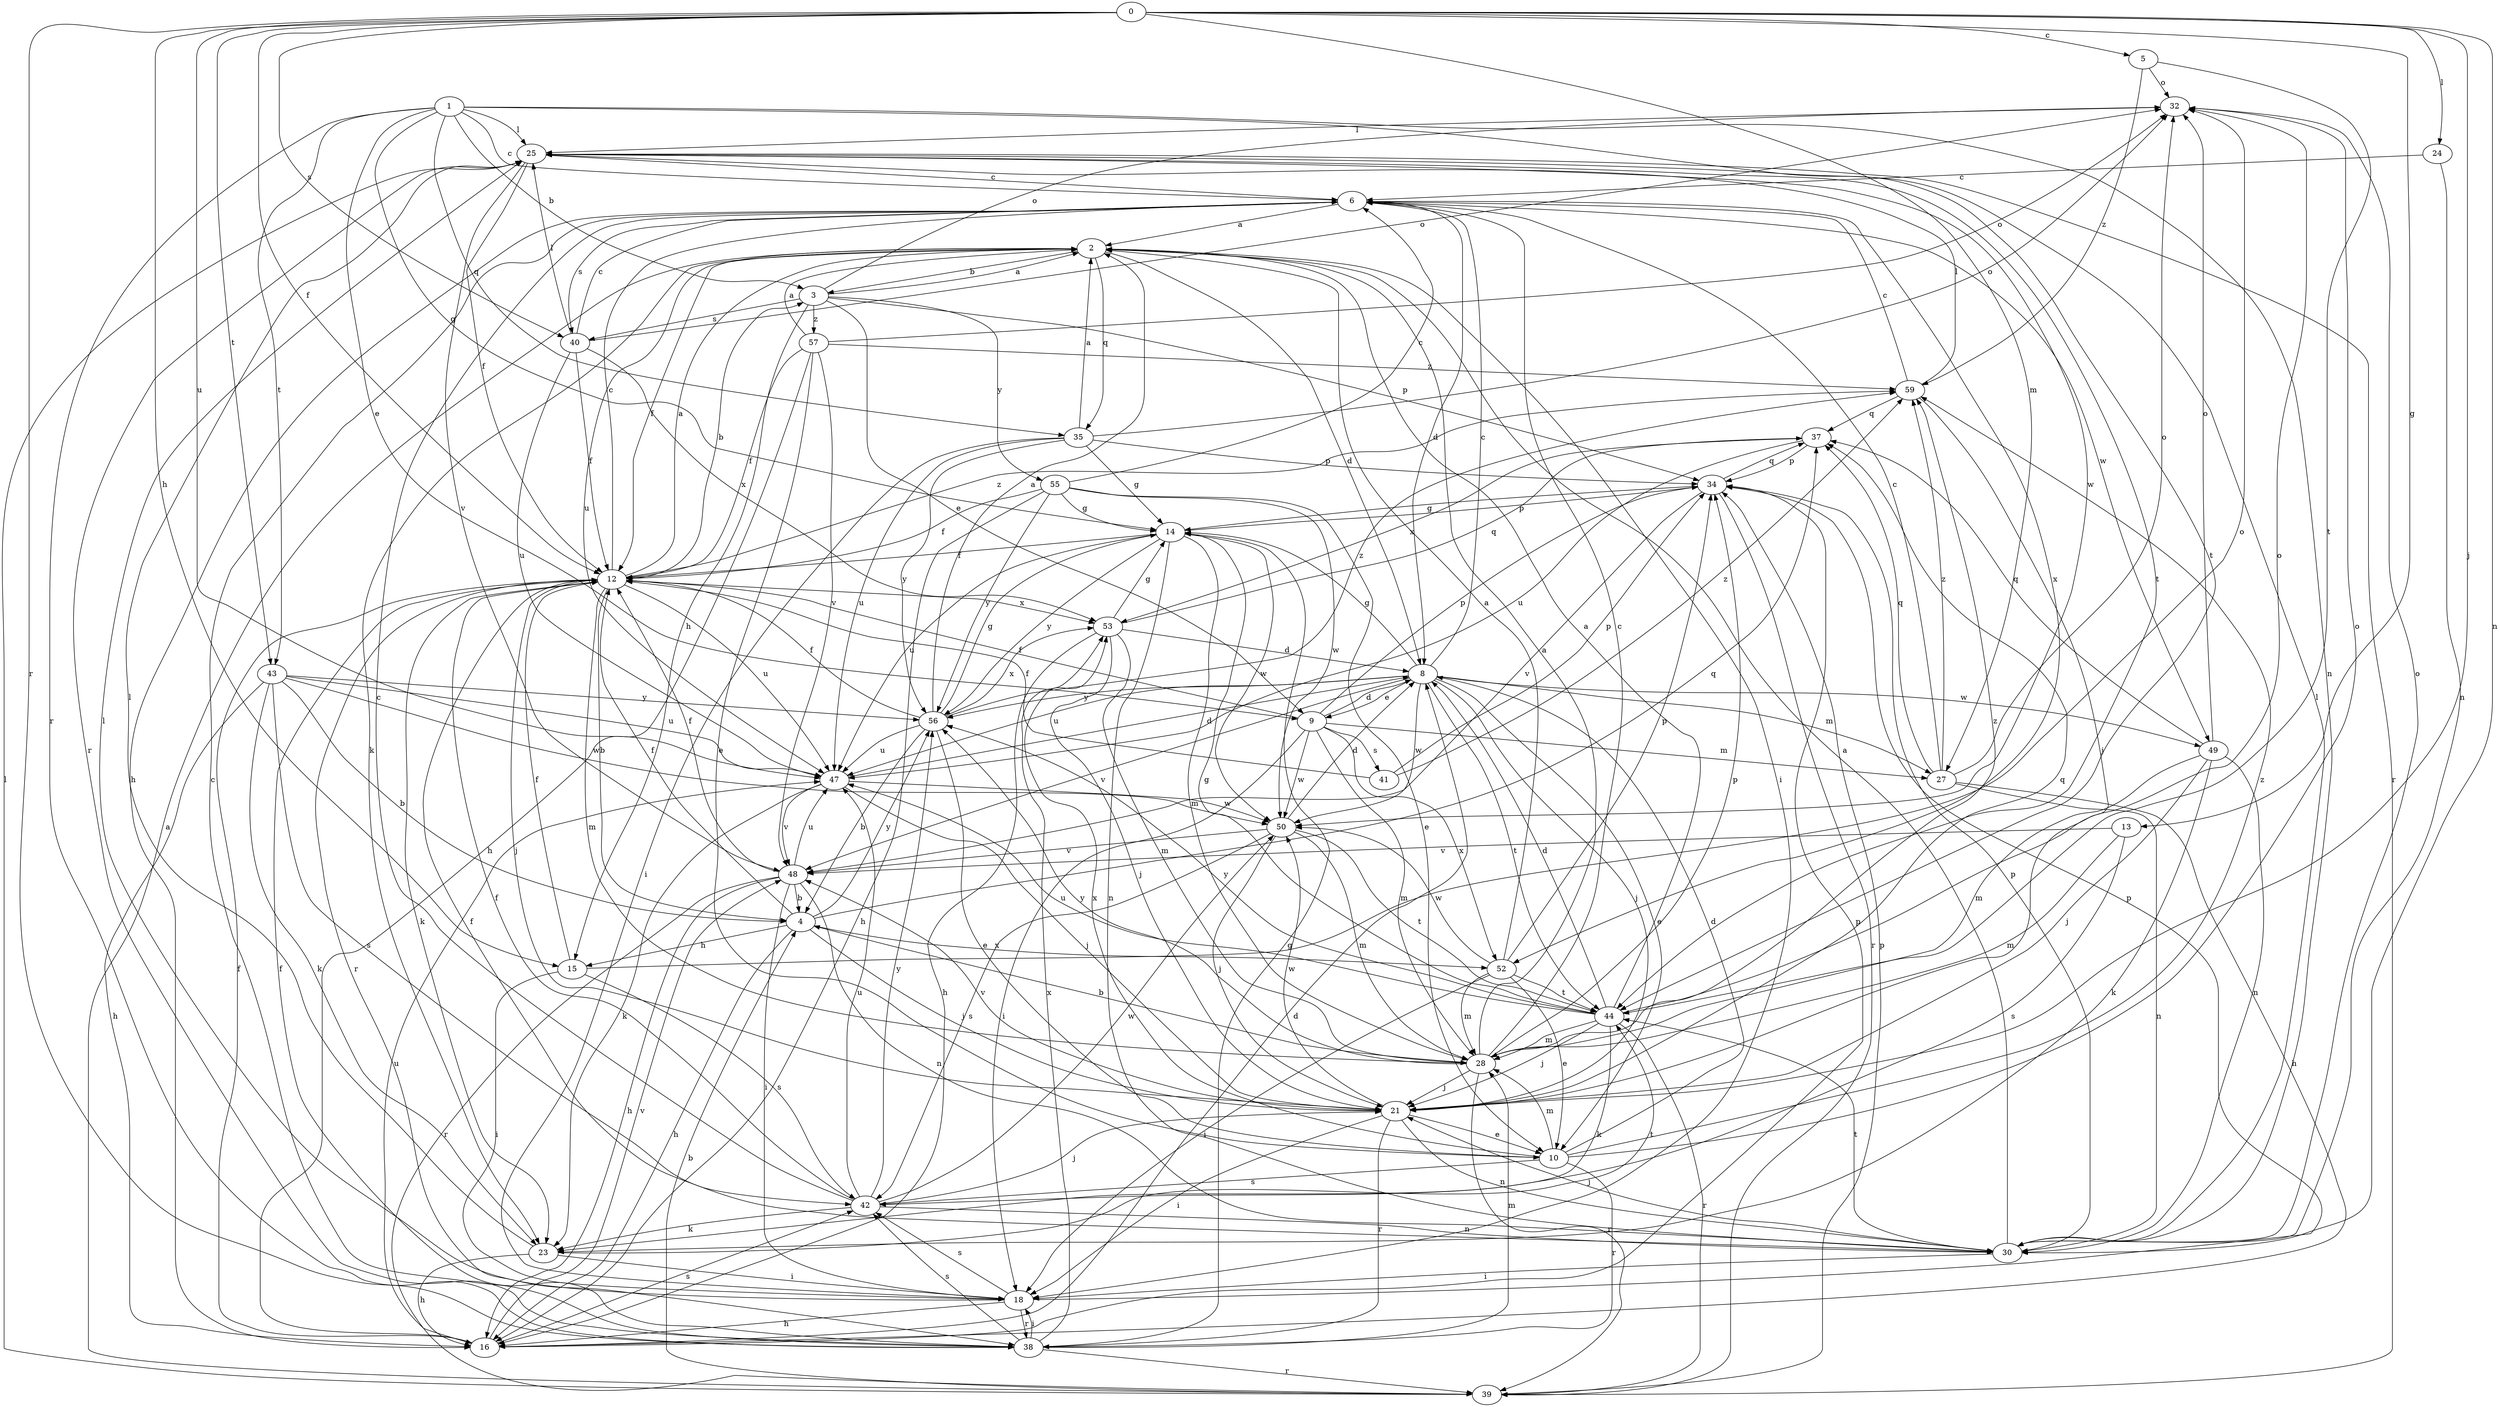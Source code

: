 strict digraph  {
0;
1;
2;
3;
4;
5;
6;
8;
9;
10;
12;
13;
14;
15;
16;
18;
21;
23;
24;
25;
27;
28;
30;
32;
34;
35;
37;
38;
39;
40;
41;
42;
43;
44;
47;
48;
49;
50;
52;
53;
55;
56;
57;
59;
0 -> 5  [label=c];
0 -> 12  [label=f];
0 -> 13  [label=g];
0 -> 15  [label=h];
0 -> 21  [label=j];
0 -> 24  [label=l];
0 -> 27  [label=m];
0 -> 30  [label=n];
0 -> 38  [label=r];
0 -> 40  [label=s];
0 -> 43  [label=t];
0 -> 47  [label=u];
1 -> 3  [label=b];
1 -> 6  [label=c];
1 -> 9  [label=e];
1 -> 14  [label=g];
1 -> 25  [label=l];
1 -> 30  [label=n];
1 -> 35  [label=q];
1 -> 38  [label=r];
1 -> 43  [label=t];
1 -> 44  [label=t];
2 -> 3  [label=b];
2 -> 8  [label=d];
2 -> 12  [label=f];
2 -> 18  [label=i];
2 -> 23  [label=k];
2 -> 35  [label=q];
2 -> 47  [label=u];
3 -> 2  [label=a];
3 -> 9  [label=e];
3 -> 15  [label=h];
3 -> 32  [label=o];
3 -> 34  [label=p];
3 -> 40  [label=s];
3 -> 55  [label=y];
3 -> 57  [label=z];
4 -> 12  [label=f];
4 -> 15  [label=h];
4 -> 16  [label=h];
4 -> 21  [label=j];
4 -> 37  [label=q];
4 -> 52  [label=x];
4 -> 56  [label=y];
5 -> 32  [label=o];
5 -> 44  [label=t];
5 -> 59  [label=z];
6 -> 2  [label=a];
6 -> 8  [label=d];
6 -> 16  [label=h];
6 -> 40  [label=s];
6 -> 49  [label=w];
6 -> 52  [label=x];
8 -> 6  [label=c];
8 -> 9  [label=e];
8 -> 10  [label=e];
8 -> 14  [label=g];
8 -> 21  [label=j];
8 -> 27  [label=m];
8 -> 44  [label=t];
8 -> 47  [label=u];
8 -> 48  [label=v];
8 -> 49  [label=w];
8 -> 50  [label=w];
8 -> 56  [label=y];
9 -> 8  [label=d];
9 -> 12  [label=f];
9 -> 18  [label=i];
9 -> 27  [label=m];
9 -> 28  [label=m];
9 -> 34  [label=p];
9 -> 41  [label=s];
9 -> 50  [label=w];
9 -> 52  [label=x];
10 -> 8  [label=d];
10 -> 28  [label=m];
10 -> 32  [label=o];
10 -> 38  [label=r];
10 -> 42  [label=s];
10 -> 53  [label=x];
10 -> 59  [label=z];
12 -> 2  [label=a];
12 -> 3  [label=b];
12 -> 4  [label=b];
12 -> 6  [label=c];
12 -> 21  [label=j];
12 -> 23  [label=k];
12 -> 28  [label=m];
12 -> 38  [label=r];
12 -> 47  [label=u];
12 -> 53  [label=x];
12 -> 59  [label=z];
13 -> 28  [label=m];
13 -> 42  [label=s];
13 -> 48  [label=v];
14 -> 12  [label=f];
14 -> 28  [label=m];
14 -> 30  [label=n];
14 -> 34  [label=p];
14 -> 47  [label=u];
14 -> 50  [label=w];
14 -> 56  [label=y];
15 -> 12  [label=f];
15 -> 18  [label=i];
15 -> 32  [label=o];
15 -> 42  [label=s];
16 -> 8  [label=d];
16 -> 12  [label=f];
16 -> 34  [label=p];
16 -> 42  [label=s];
16 -> 47  [label=u];
16 -> 48  [label=v];
18 -> 16  [label=h];
18 -> 25  [label=l];
18 -> 34  [label=p];
18 -> 38  [label=r];
18 -> 42  [label=s];
21 -> 10  [label=e];
21 -> 18  [label=i];
21 -> 30  [label=n];
21 -> 37  [label=q];
21 -> 38  [label=r];
21 -> 48  [label=v];
21 -> 50  [label=w];
23 -> 16  [label=h];
23 -> 18  [label=i];
23 -> 25  [label=l];
23 -> 44  [label=t];
24 -> 6  [label=c];
24 -> 30  [label=n];
25 -> 6  [label=c];
25 -> 12  [label=f];
25 -> 38  [label=r];
25 -> 39  [label=r];
25 -> 44  [label=t];
25 -> 48  [label=v];
25 -> 50  [label=w];
27 -> 6  [label=c];
27 -> 16  [label=h];
27 -> 30  [label=n];
27 -> 32  [label=o];
27 -> 37  [label=q];
27 -> 59  [label=z];
28 -> 2  [label=a];
28 -> 4  [label=b];
28 -> 6  [label=c];
28 -> 21  [label=j];
28 -> 34  [label=p];
28 -> 39  [label=r];
28 -> 56  [label=y];
28 -> 59  [label=z];
30 -> 2  [label=a];
30 -> 12  [label=f];
30 -> 18  [label=i];
30 -> 21  [label=j];
30 -> 25  [label=l];
30 -> 32  [label=o];
30 -> 34  [label=p];
30 -> 44  [label=t];
32 -> 25  [label=l];
34 -> 14  [label=g];
34 -> 37  [label=q];
34 -> 39  [label=r];
34 -> 48  [label=v];
35 -> 2  [label=a];
35 -> 14  [label=g];
35 -> 18  [label=i];
35 -> 32  [label=o];
35 -> 34  [label=p];
35 -> 47  [label=u];
35 -> 56  [label=y];
37 -> 34  [label=p];
37 -> 47  [label=u];
37 -> 53  [label=x];
38 -> 6  [label=c];
38 -> 12  [label=f];
38 -> 14  [label=g];
38 -> 18  [label=i];
38 -> 28  [label=m];
38 -> 39  [label=r];
38 -> 42  [label=s];
38 -> 53  [label=x];
39 -> 2  [label=a];
39 -> 4  [label=b];
39 -> 25  [label=l];
39 -> 34  [label=p];
40 -> 6  [label=c];
40 -> 12  [label=f];
40 -> 25  [label=l];
40 -> 32  [label=o];
40 -> 47  [label=u];
40 -> 53  [label=x];
41 -> 12  [label=f];
41 -> 34  [label=p];
41 -> 59  [label=z];
42 -> 6  [label=c];
42 -> 12  [label=f];
42 -> 21  [label=j];
42 -> 23  [label=k];
42 -> 30  [label=n];
42 -> 47  [label=u];
42 -> 50  [label=w];
42 -> 56  [label=y];
43 -> 4  [label=b];
43 -> 16  [label=h];
43 -> 23  [label=k];
43 -> 42  [label=s];
43 -> 47  [label=u];
43 -> 50  [label=w];
43 -> 56  [label=y];
44 -> 2  [label=a];
44 -> 8  [label=d];
44 -> 14  [label=g];
44 -> 21  [label=j];
44 -> 23  [label=k];
44 -> 28  [label=m];
44 -> 32  [label=o];
44 -> 39  [label=r];
44 -> 47  [label=u];
44 -> 56  [label=y];
47 -> 8  [label=d];
47 -> 21  [label=j];
47 -> 23  [label=k];
47 -> 48  [label=v];
47 -> 50  [label=w];
48 -> 4  [label=b];
48 -> 12  [label=f];
48 -> 16  [label=h];
48 -> 18  [label=i];
48 -> 30  [label=n];
48 -> 39  [label=r];
48 -> 47  [label=u];
49 -> 21  [label=j];
49 -> 23  [label=k];
49 -> 28  [label=m];
49 -> 30  [label=n];
49 -> 32  [label=o];
49 -> 37  [label=q];
50 -> 8  [label=d];
50 -> 21  [label=j];
50 -> 28  [label=m];
50 -> 42  [label=s];
50 -> 44  [label=t];
50 -> 48  [label=v];
52 -> 2  [label=a];
52 -> 10  [label=e];
52 -> 18  [label=i];
52 -> 28  [label=m];
52 -> 34  [label=p];
52 -> 44  [label=t];
52 -> 50  [label=w];
53 -> 8  [label=d];
53 -> 14  [label=g];
53 -> 16  [label=h];
53 -> 21  [label=j];
53 -> 28  [label=m];
53 -> 37  [label=q];
55 -> 6  [label=c];
55 -> 10  [label=e];
55 -> 12  [label=f];
55 -> 14  [label=g];
55 -> 16  [label=h];
55 -> 50  [label=w];
55 -> 56  [label=y];
56 -> 2  [label=a];
56 -> 4  [label=b];
56 -> 10  [label=e];
56 -> 12  [label=f];
56 -> 14  [label=g];
56 -> 47  [label=u];
56 -> 53  [label=x];
56 -> 59  [label=z];
57 -> 2  [label=a];
57 -> 10  [label=e];
57 -> 12  [label=f];
57 -> 16  [label=h];
57 -> 32  [label=o];
57 -> 48  [label=v];
57 -> 59  [label=z];
59 -> 6  [label=c];
59 -> 21  [label=j];
59 -> 25  [label=l];
59 -> 37  [label=q];
}
